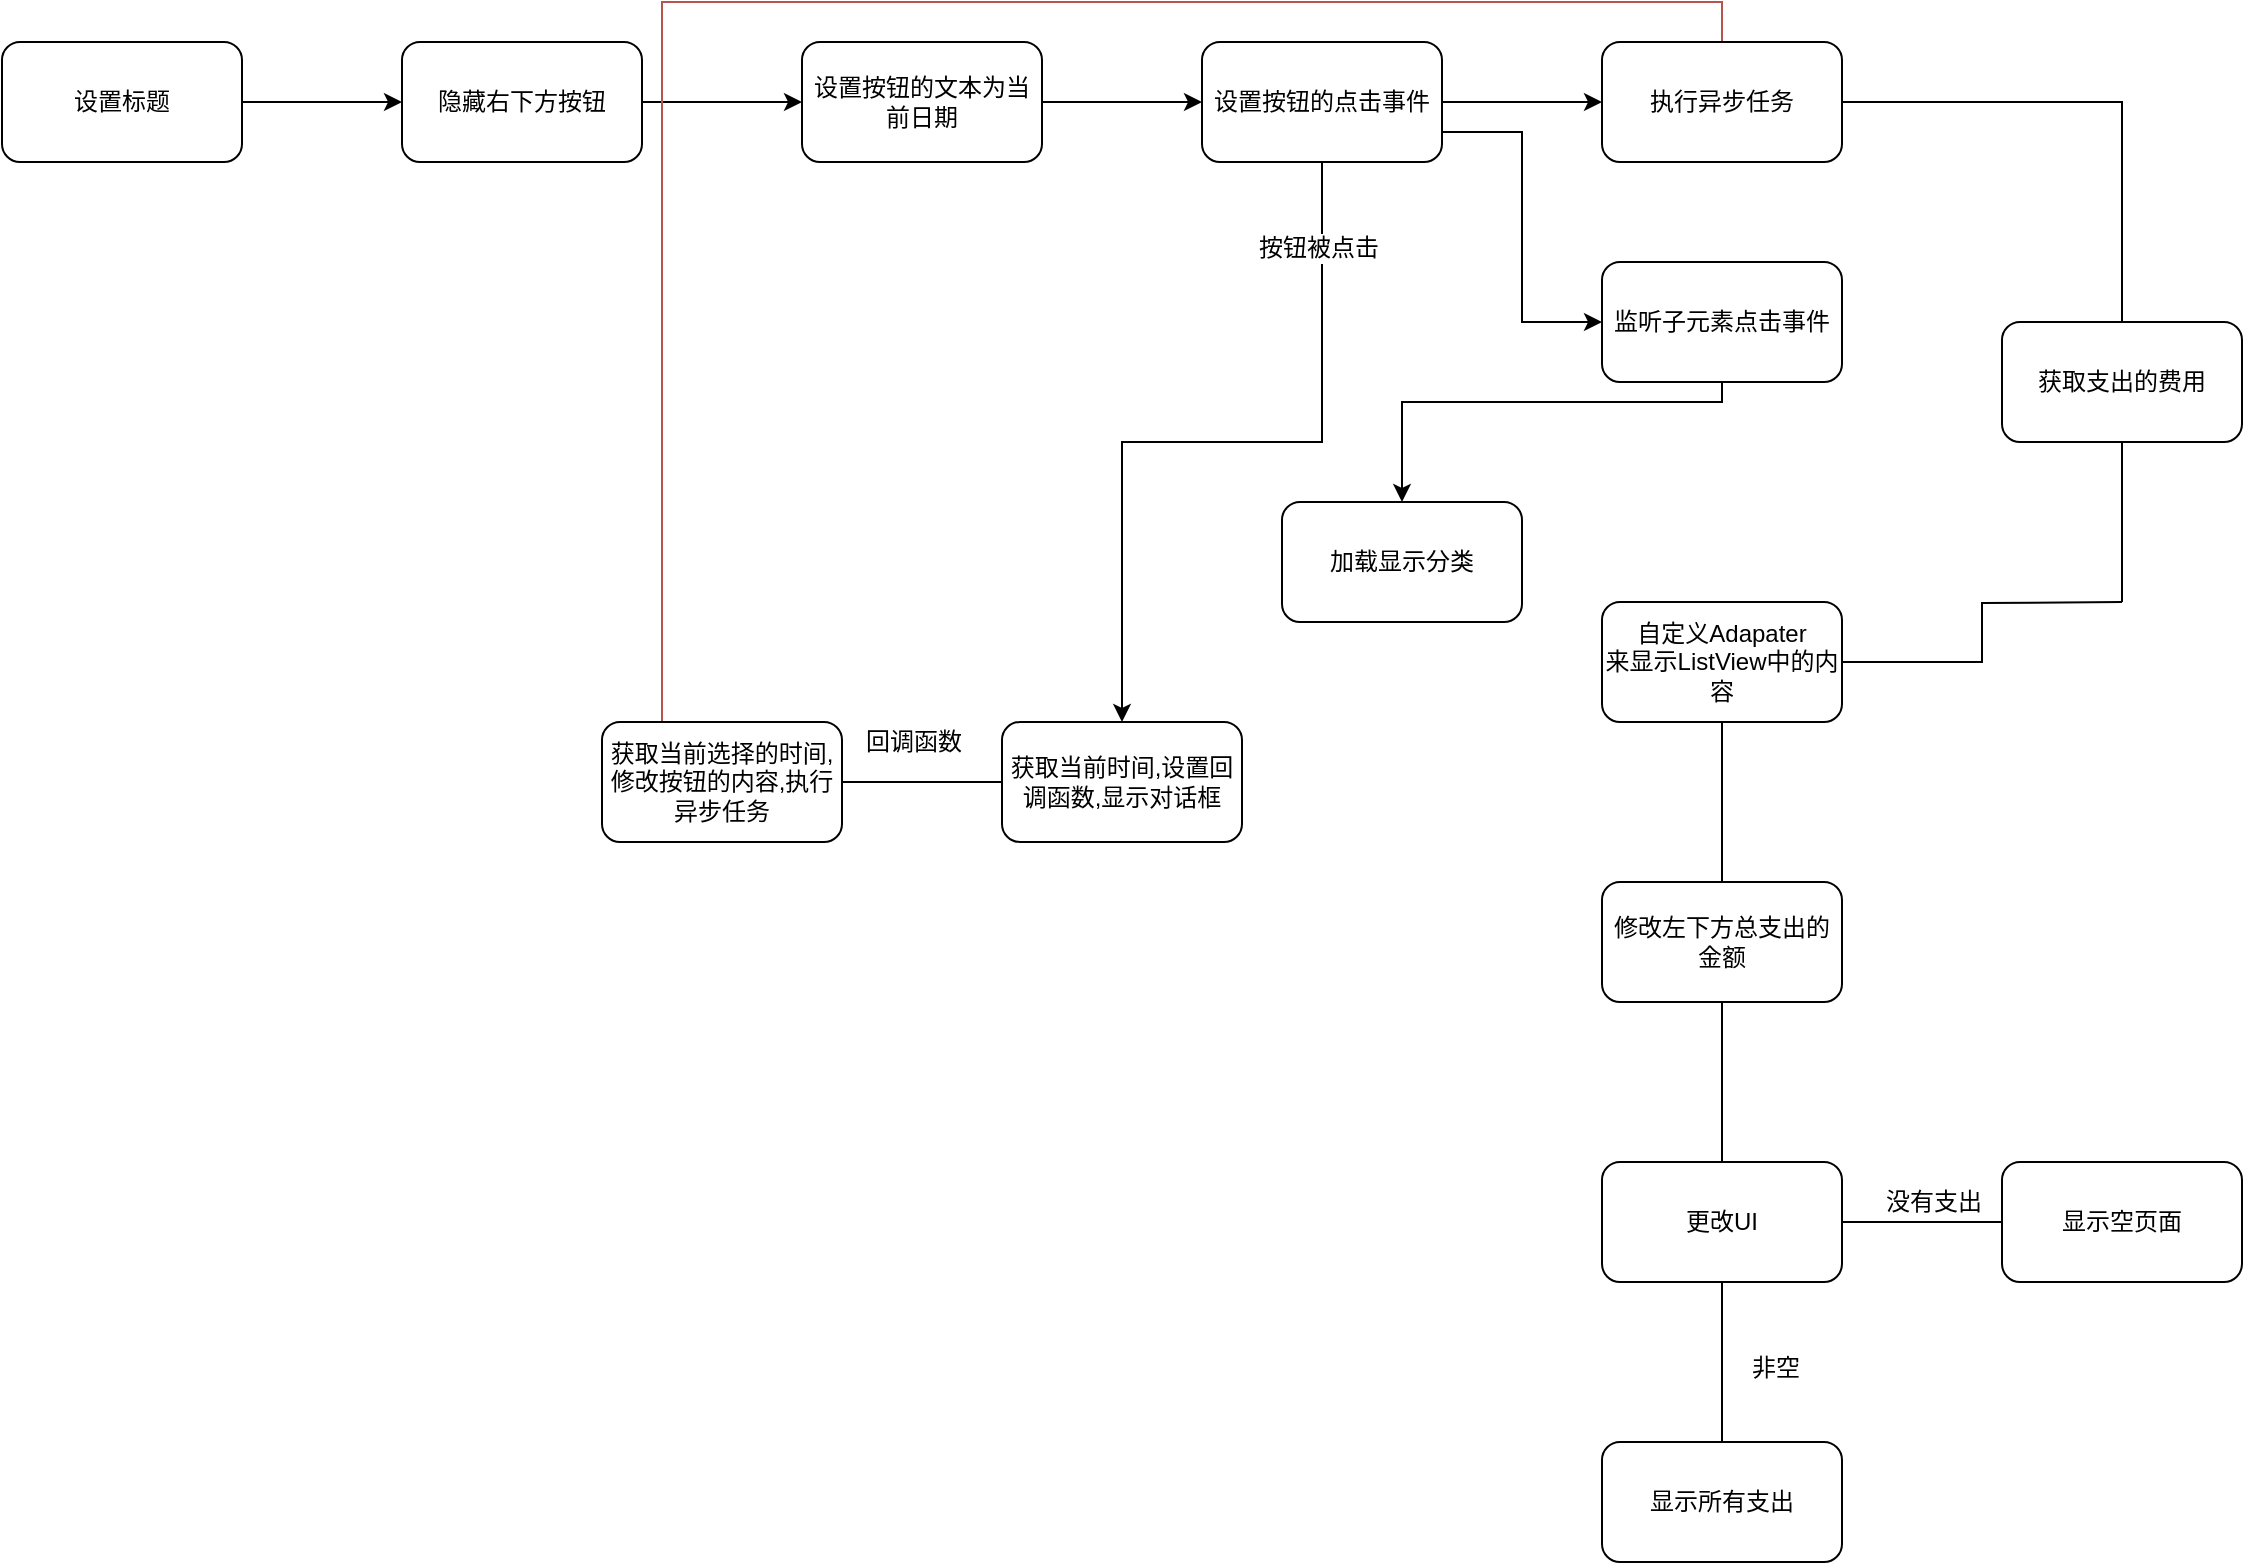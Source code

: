 <mxfile version="12.1.0" type="device" pages="1"><diagram id="DbzluWSzFnRnQBGKUv85" name="第 1 页"><mxGraphModel dx="1051" dy="608" grid="1" gridSize="10" guides="1" tooltips="1" connect="1" arrows="1" fold="1" page="1" pageScale="1" pageWidth="1600" pageHeight="1200" math="0" shadow="0"><root><mxCell id="0"/><mxCell id="1" parent="0"/><mxCell id="dnZqSnXH78oA6TgKIeim-3" value="" style="edgeStyle=orthogonalEdgeStyle;rounded=0;orthogonalLoop=1;jettySize=auto;html=1;" edge="1" parent="1" source="dnZqSnXH78oA6TgKIeim-1" target="dnZqSnXH78oA6TgKIeim-2"><mxGeometry relative="1" as="geometry"/></mxCell><mxCell id="dnZqSnXH78oA6TgKIeim-1" value="设置标题" style="rounded=1;whiteSpace=wrap;html=1;" vertex="1" parent="1"><mxGeometry x="20" y="129" width="120" height="60" as="geometry"/></mxCell><mxCell id="dnZqSnXH78oA6TgKIeim-5" value="" style="edgeStyle=orthogonalEdgeStyle;rounded=0;orthogonalLoop=1;jettySize=auto;html=1;" edge="1" parent="1" source="dnZqSnXH78oA6TgKIeim-2" target="dnZqSnXH78oA6TgKIeim-4"><mxGeometry relative="1" as="geometry"/></mxCell><mxCell id="dnZqSnXH78oA6TgKIeim-2" value="隐藏右下方按钮" style="rounded=1;whiteSpace=wrap;html=1;" vertex="1" parent="1"><mxGeometry x="220" y="129" width="120" height="60" as="geometry"/></mxCell><mxCell id="dnZqSnXH78oA6TgKIeim-7" value="" style="edgeStyle=orthogonalEdgeStyle;rounded=0;orthogonalLoop=1;jettySize=auto;html=1;" edge="1" parent="1" source="dnZqSnXH78oA6TgKIeim-4" target="dnZqSnXH78oA6TgKIeim-6"><mxGeometry relative="1" as="geometry"/></mxCell><mxCell id="dnZqSnXH78oA6TgKIeim-4" value="设置按钮的文本为当前日期" style="rounded=1;whiteSpace=wrap;html=1;" vertex="1" parent="1"><mxGeometry x="420" y="129" width="120" height="60" as="geometry"/></mxCell><mxCell id="dnZqSnXH78oA6TgKIeim-9" value="" style="edgeStyle=orthogonalEdgeStyle;rounded=0;orthogonalLoop=1;jettySize=auto;html=1;" edge="1" parent="1" source="dnZqSnXH78oA6TgKIeim-6" target="dnZqSnXH78oA6TgKIeim-8"><mxGeometry relative="1" as="geometry"/></mxCell><mxCell id="dnZqSnXH78oA6TgKIeim-11" style="edgeStyle=orthogonalEdgeStyle;rounded=0;orthogonalLoop=1;jettySize=auto;html=1;exitX=1;exitY=0.75;exitDx=0;exitDy=0;entryX=0;entryY=0.5;entryDx=0;entryDy=0;" edge="1" parent="1" source="dnZqSnXH78oA6TgKIeim-6" target="dnZqSnXH78oA6TgKIeim-10"><mxGeometry relative="1" as="geometry"/></mxCell><mxCell id="dnZqSnXH78oA6TgKIeim-33" value="" style="edgeStyle=orthogonalEdgeStyle;rounded=0;orthogonalLoop=1;jettySize=auto;html=1;endArrow=classic;endFill=1;" edge="1" parent="1" source="dnZqSnXH78oA6TgKIeim-6" target="dnZqSnXH78oA6TgKIeim-32"><mxGeometry relative="1" as="geometry"/></mxCell><mxCell id="dnZqSnXH78oA6TgKIeim-34" value="按钮被点击" style="text;html=1;resizable=0;points=[];align=center;verticalAlign=middle;labelBackgroundColor=#ffffff;" vertex="1" connectable="0" parent="dnZqSnXH78oA6TgKIeim-33"><mxGeometry x="-0.776" y="-2" relative="1" as="geometry"><mxPoint as="offset"/></mxGeometry></mxCell><mxCell id="dnZqSnXH78oA6TgKIeim-6" value="设置按钮的点击事件" style="rounded=1;whiteSpace=wrap;html=1;" vertex="1" parent="1"><mxGeometry x="620" y="129" width="120" height="60" as="geometry"/></mxCell><mxCell id="dnZqSnXH78oA6TgKIeim-36" value="" style="edgeStyle=orthogonalEdgeStyle;rounded=0;orthogonalLoop=1;jettySize=auto;html=1;endArrow=none;endFill=0;" edge="1" parent="1" source="dnZqSnXH78oA6TgKIeim-32" target="dnZqSnXH78oA6TgKIeim-35"><mxGeometry relative="1" as="geometry"/></mxCell><mxCell id="dnZqSnXH78oA6TgKIeim-32" value="获取当前时间,设置回调函数,显示对话框" style="rounded=1;whiteSpace=wrap;html=1;" vertex="1" parent="1"><mxGeometry x="520" y="469" width="120" height="60" as="geometry"/></mxCell><mxCell id="dnZqSnXH78oA6TgKIeim-39" style="edgeStyle=orthogonalEdgeStyle;rounded=0;orthogonalLoop=1;jettySize=auto;html=1;exitX=0.25;exitY=0;exitDx=0;exitDy=0;entryX=0.5;entryY=0;entryDx=0;entryDy=0;endArrow=none;endFill=0;fillColor=#f8cecc;strokeColor=#b85450;" edge="1" parent="1" source="dnZqSnXH78oA6TgKIeim-35" target="dnZqSnXH78oA6TgKIeim-8"><mxGeometry relative="1" as="geometry"/></mxCell><mxCell id="dnZqSnXH78oA6TgKIeim-35" value="获取当前选择的时间,修改按钮的内容,执行异步任务" style="rounded=1;whiteSpace=wrap;html=1;" vertex="1" parent="1"><mxGeometry x="320" y="469" width="120" height="60" as="geometry"/></mxCell><mxCell id="dnZqSnXH78oA6TgKIeim-8" value="执行异步任务" style="rounded=1;whiteSpace=wrap;html=1;" vertex="1" parent="1"><mxGeometry x="820" y="129" width="120" height="60" as="geometry"/></mxCell><mxCell id="dnZqSnXH78oA6TgKIeim-15" value="" style="edgeStyle=orthogonalEdgeStyle;rounded=0;orthogonalLoop=1;jettySize=auto;html=1;endArrow=none;endFill=0;exitX=1;exitY=0.5;exitDx=0;exitDy=0;" edge="1" parent="1" source="dnZqSnXH78oA6TgKIeim-8" target="dnZqSnXH78oA6TgKIeim-14"><mxGeometry relative="1" as="geometry"><mxPoint x="1080" y="189" as="sourcePoint"/></mxGeometry></mxCell><mxCell id="dnZqSnXH78oA6TgKIeim-17" value="" style="edgeStyle=orthogonalEdgeStyle;rounded=0;orthogonalLoop=1;jettySize=auto;html=1;endArrow=none;endFill=0;" edge="1" parent="1" source="dnZqSnXH78oA6TgKIeim-14"><mxGeometry relative="1" as="geometry"><mxPoint x="1080" y="409" as="targetPoint"/></mxGeometry></mxCell><mxCell id="dnZqSnXH78oA6TgKIeim-14" value="获取支出的费用" style="rounded=1;whiteSpace=wrap;html=1;" vertex="1" parent="1"><mxGeometry x="1020" y="269" width="120" height="60" as="geometry"/></mxCell><mxCell id="dnZqSnXH78oA6TgKIeim-19" value="" style="edgeStyle=orthogonalEdgeStyle;rounded=0;orthogonalLoop=1;jettySize=auto;html=1;endArrow=none;endFill=0;" edge="1" parent="1" target="dnZqSnXH78oA6TgKIeim-18"><mxGeometry relative="1" as="geometry"><mxPoint x="1080" y="409" as="sourcePoint"/></mxGeometry></mxCell><mxCell id="dnZqSnXH78oA6TgKIeim-21" value="" style="edgeStyle=orthogonalEdgeStyle;rounded=0;orthogonalLoop=1;jettySize=auto;html=1;endArrow=none;endFill=0;" edge="1" parent="1" source="dnZqSnXH78oA6TgKIeim-18" target="dnZqSnXH78oA6TgKIeim-20"><mxGeometry relative="1" as="geometry"/></mxCell><mxCell id="dnZqSnXH78oA6TgKIeim-18" value="自定义Adapater&lt;br&gt;来显示ListView中的内容" style="rounded=1;whiteSpace=wrap;html=1;" vertex="1" parent="1"><mxGeometry x="820" y="409" width="120" height="60" as="geometry"/></mxCell><mxCell id="dnZqSnXH78oA6TgKIeim-23" value="" style="edgeStyle=orthogonalEdgeStyle;rounded=0;orthogonalLoop=1;jettySize=auto;html=1;endArrow=none;endFill=0;" edge="1" parent="1" source="dnZqSnXH78oA6TgKIeim-20" target="dnZqSnXH78oA6TgKIeim-22"><mxGeometry relative="1" as="geometry"/></mxCell><mxCell id="dnZqSnXH78oA6TgKIeim-20" value="修改左下方总支出的金额" style="rounded=1;whiteSpace=wrap;html=1;" vertex="1" parent="1"><mxGeometry x="820" y="549" width="120" height="60" as="geometry"/></mxCell><mxCell id="dnZqSnXH78oA6TgKIeim-25" value="" style="edgeStyle=orthogonalEdgeStyle;rounded=0;orthogonalLoop=1;jettySize=auto;html=1;endArrow=none;endFill=0;" edge="1" parent="1" source="dnZqSnXH78oA6TgKIeim-22" target="dnZqSnXH78oA6TgKIeim-24"><mxGeometry relative="1" as="geometry"/></mxCell><mxCell id="dnZqSnXH78oA6TgKIeim-28" value="" style="edgeStyle=orthogonalEdgeStyle;rounded=0;orthogonalLoop=1;jettySize=auto;html=1;endArrow=none;endFill=0;" edge="1" parent="1" source="dnZqSnXH78oA6TgKIeim-22" target="dnZqSnXH78oA6TgKIeim-27"><mxGeometry relative="1" as="geometry"/></mxCell><mxCell id="dnZqSnXH78oA6TgKIeim-22" value="更改UI" style="rounded=1;whiteSpace=wrap;html=1;" vertex="1" parent="1"><mxGeometry x="820" y="689" width="120" height="60" as="geometry"/></mxCell><mxCell id="dnZqSnXH78oA6TgKIeim-27" value="显示所有支出" style="rounded=1;whiteSpace=wrap;html=1;" vertex="1" parent="1"><mxGeometry x="820" y="829" width="120" height="60" as="geometry"/></mxCell><mxCell id="dnZqSnXH78oA6TgKIeim-24" value="显示空页面" style="rounded=1;whiteSpace=wrap;html=1;" vertex="1" parent="1"><mxGeometry x="1020" y="689" width="120" height="60" as="geometry"/></mxCell><mxCell id="dnZqSnXH78oA6TgKIeim-31" value="" style="edgeStyle=orthogonalEdgeStyle;rounded=0;orthogonalLoop=1;jettySize=auto;html=1;endArrow=classic;endFill=1;" edge="1" parent="1" source="dnZqSnXH78oA6TgKIeim-10" target="dnZqSnXH78oA6TgKIeim-30"><mxGeometry relative="1" as="geometry"><Array as="points"><mxPoint x="880" y="309"/><mxPoint x="720" y="309"/></Array></mxGeometry></mxCell><mxCell id="dnZqSnXH78oA6TgKIeim-10" value="监听子元素点击事件" style="rounded=1;whiteSpace=wrap;html=1;" vertex="1" parent="1"><mxGeometry x="820" y="239" width="120" height="60" as="geometry"/></mxCell><mxCell id="dnZqSnXH78oA6TgKIeim-30" value="加载显示分类" style="rounded=1;whiteSpace=wrap;html=1;" vertex="1" parent="1"><mxGeometry x="660" y="359" width="120" height="60" as="geometry"/></mxCell><mxCell id="dnZqSnXH78oA6TgKIeim-26" value="没有支出" style="text;html=1;resizable=0;points=[];autosize=1;align=left;verticalAlign=top;spacingTop=-4;" vertex="1" parent="1"><mxGeometry x="960" y="699" width="60" height="20" as="geometry"/></mxCell><mxCell id="dnZqSnXH78oA6TgKIeim-29" value="非空" style="text;html=1;resizable=0;points=[];autosize=1;align=left;verticalAlign=top;spacingTop=-4;" vertex="1" parent="1"><mxGeometry x="893" y="782" width="40" height="20" as="geometry"/></mxCell><mxCell id="dnZqSnXH78oA6TgKIeim-37" value="回调函数" style="text;html=1;resizable=0;points=[];autosize=1;align=left;verticalAlign=top;spacingTop=-4;" vertex="1" parent="1"><mxGeometry x="450" y="469" width="60" height="20" as="geometry"/></mxCell></root></mxGraphModel></diagram></mxfile>